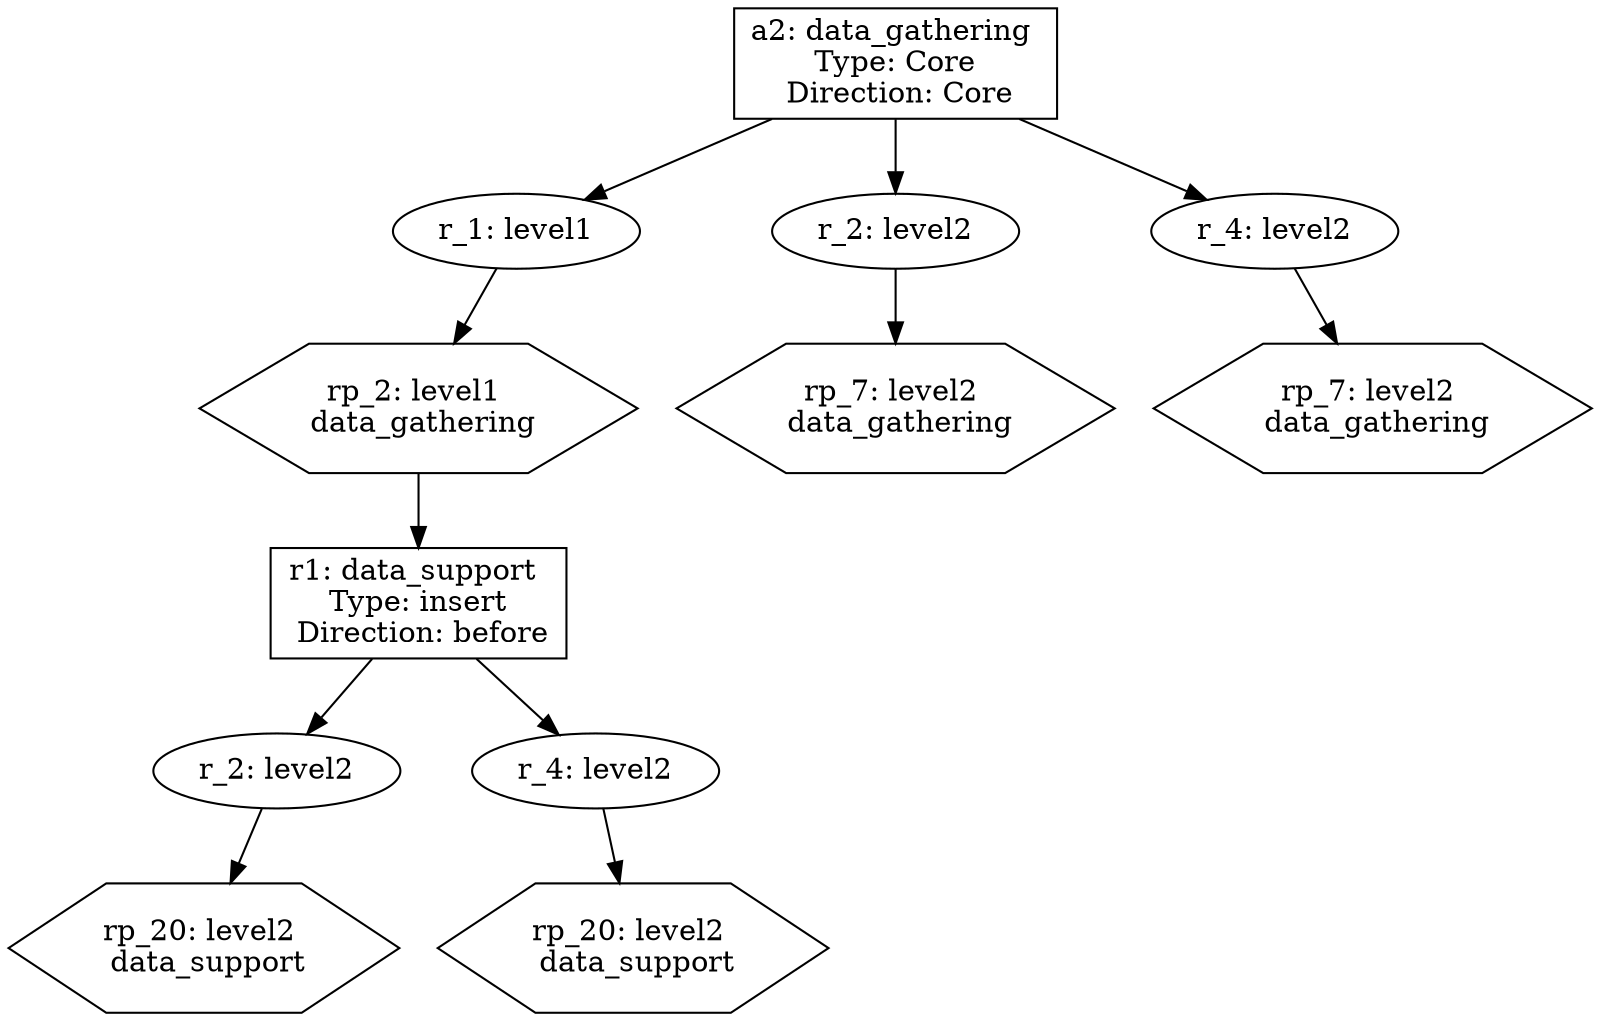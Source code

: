 digraph CallTree {
	"ebb52e08-b6f9-11ee-9c59-04cf4b795879" [label = "a2: data_gathering 
 Type: Core 
 Direction: Core" shape=rectangle]	; 
	"ebb53902-b6f9-11ee-9c59-04cf4b795879" [label = "r_1: level1"]	; 
	"ebb52e08-b6f9-11ee-9c59-04cf4b795879" -> "ebb53902-b6f9-11ee-9c59-04cf4b795879"	 ;
	"ebb53d26-b6f9-11ee-9c59-04cf4b795879" [label = "rp_2: level1 
 data_gathering" shape=polygon sides=6]	; 
	"ebb53902-b6f9-11ee-9c59-04cf4b795879" -> "ebb53d26-b6f9-11ee-9c59-04cf4b795879"	 ;
	"ebb53fd8-b6f9-11ee-9c59-04cf4b795879" [label = "r1: data_support 
 Type: insert 
 Direction: before" shape=rectangle]	; 
	"ebb53d26-b6f9-11ee-9c59-04cf4b795879" -> "ebb53fd8-b6f9-11ee-9c59-04cf4b795879"	 ;
	"ebb54488-b6f9-11ee-9c59-04cf4b795879" [label = "r_2: level2"]	; 
	"ebb53fd8-b6f9-11ee-9c59-04cf4b795879" -> "ebb54488-b6f9-11ee-9c59-04cf4b795879"	 ;
	"ebb54898-b6f9-11ee-9c59-04cf4b795879" [label = "rp_20: level2 
 data_support" shape=polygon sides=6]	; 
	"ebb54488-b6f9-11ee-9c59-04cf4b795879" -> "ebb54898-b6f9-11ee-9c59-04cf4b795879"	 ;
	"ebb54adc-b6f9-11ee-9c59-04cf4b795879" [label = "r_4: level2"]	; 
	"ebb53fd8-b6f9-11ee-9c59-04cf4b795879" -> "ebb54adc-b6f9-11ee-9c59-04cf4b795879"	 ;
	"ebb54e74-b6f9-11ee-9c59-04cf4b795879" [label = "rp_20: level2 
 data_support" shape=polygon sides=6]	; 
	"ebb54adc-b6f9-11ee-9c59-04cf4b795879" -> "ebb54e74-b6f9-11ee-9c59-04cf4b795879"	 ;
	"ebb5509a-b6f9-11ee-9c59-04cf4b795879" [label = "r_2: level2"]	; 
	"ebb52e08-b6f9-11ee-9c59-04cf4b795879" -> "ebb5509a-b6f9-11ee-9c59-04cf4b795879"	 ;
	"ebb5543c-b6f9-11ee-9c59-04cf4b795879" [label = "rp_7: level2 
 data_gathering" shape=polygon sides=6]	; 
	"ebb5509a-b6f9-11ee-9c59-04cf4b795879" -> "ebb5543c-b6f9-11ee-9c59-04cf4b795879"	 ;
	"ebb5564e-b6f9-11ee-9c59-04cf4b795879" [label = "r_4: level2"]	; 
	"ebb52e08-b6f9-11ee-9c59-04cf4b795879" -> "ebb5564e-b6f9-11ee-9c59-04cf4b795879"	 ;
	"ebb559f0-b6f9-11ee-9c59-04cf4b795879" [label = "rp_7: level2 
 data_gathering" shape=polygon sides=6]	; 
	"ebb5564e-b6f9-11ee-9c59-04cf4b795879" -> "ebb559f0-b6f9-11ee-9c59-04cf4b795879"	 ;
}
